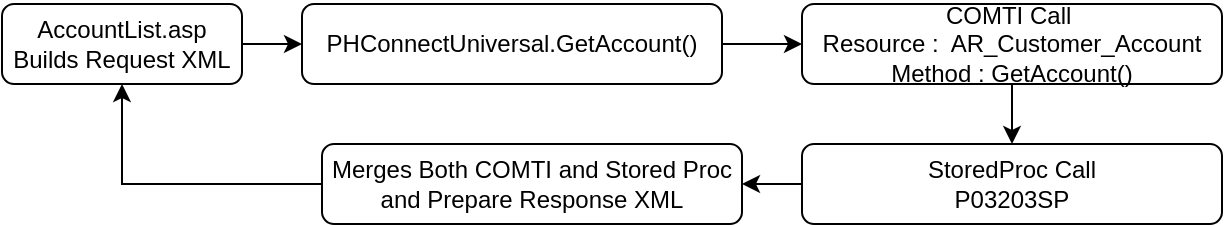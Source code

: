 <mxfile version="14.2.7" type="github">
  <diagram id="C5RBs43oDa-KdzZeNtuy" name="Page-1">
    <mxGraphModel dx="868" dy="482" grid="1" gridSize="10" guides="1" tooltips="1" connect="1" arrows="1" fold="1" page="1" pageScale="1" pageWidth="827" pageHeight="1169" math="0" shadow="0">
      <root>
        <mxCell id="WIyWlLk6GJQsqaUBKTNV-0" />
        <mxCell id="WIyWlLk6GJQsqaUBKTNV-1" parent="WIyWlLk6GJQsqaUBKTNV-0" />
        <mxCell id="L_plBhibKXO6gtgQ9M31-1" value="" style="edgeStyle=orthogonalEdgeStyle;rounded=0;orthogonalLoop=1;jettySize=auto;html=1;" edge="1" parent="WIyWlLk6GJQsqaUBKTNV-1" source="WIyWlLk6GJQsqaUBKTNV-3" target="L_plBhibKXO6gtgQ9M31-0">
          <mxGeometry relative="1" as="geometry" />
        </mxCell>
        <mxCell id="WIyWlLk6GJQsqaUBKTNV-3" value="AccountList.asp Builds Request XML" style="rounded=1;whiteSpace=wrap;html=1;fontSize=12;glass=0;strokeWidth=1;shadow=0;" parent="WIyWlLk6GJQsqaUBKTNV-1" vertex="1">
          <mxGeometry x="160" y="80" width="120" height="40" as="geometry" />
        </mxCell>
        <mxCell id="L_plBhibKXO6gtgQ9M31-6" value="" style="edgeStyle=orthogonalEdgeStyle;rounded=0;orthogonalLoop=1;jettySize=auto;html=1;" edge="1" parent="WIyWlLk6GJQsqaUBKTNV-1" source="L_plBhibKXO6gtgQ9M31-0" target="L_plBhibKXO6gtgQ9M31-2">
          <mxGeometry relative="1" as="geometry" />
        </mxCell>
        <mxCell id="L_plBhibKXO6gtgQ9M31-0" value="PHConnectUniversal.GetAccount()" style="rounded=1;whiteSpace=wrap;html=1;fontSize=12;glass=0;strokeWidth=1;shadow=0;" vertex="1" parent="WIyWlLk6GJQsqaUBKTNV-1">
          <mxGeometry x="310" y="80" width="210" height="40" as="geometry" />
        </mxCell>
        <mxCell id="L_plBhibKXO6gtgQ9M31-9" value="" style="edgeStyle=orthogonalEdgeStyle;rounded=0;orthogonalLoop=1;jettySize=auto;html=1;" edge="1" parent="WIyWlLk6GJQsqaUBKTNV-1" source="L_plBhibKXO6gtgQ9M31-2" target="L_plBhibKXO6gtgQ9M31-4">
          <mxGeometry relative="1" as="geometry" />
        </mxCell>
        <mxCell id="L_plBhibKXO6gtgQ9M31-2" value="COMTI Call&amp;nbsp;&lt;br&gt;Resource :&amp;nbsp; AR_Customer_Account&lt;br&gt;Method :&amp;nbsp;GetAccount()" style="rounded=1;whiteSpace=wrap;html=1;fontSize=12;glass=0;strokeWidth=1;shadow=0;" vertex="1" parent="WIyWlLk6GJQsqaUBKTNV-1">
          <mxGeometry x="560" y="80" width="210" height="40" as="geometry" />
        </mxCell>
        <mxCell id="L_plBhibKXO6gtgQ9M31-10" value="" style="edgeStyle=orthogonalEdgeStyle;rounded=0;orthogonalLoop=1;jettySize=auto;html=1;" edge="1" parent="WIyWlLk6GJQsqaUBKTNV-1" source="L_plBhibKXO6gtgQ9M31-4" target="L_plBhibKXO6gtgQ9M31-5">
          <mxGeometry relative="1" as="geometry" />
        </mxCell>
        <mxCell id="L_plBhibKXO6gtgQ9M31-4" value="StoredProc Call&lt;br&gt;P03203SP" style="rounded=1;whiteSpace=wrap;html=1;fontSize=12;glass=0;strokeWidth=1;shadow=0;" vertex="1" parent="WIyWlLk6GJQsqaUBKTNV-1">
          <mxGeometry x="560" y="150" width="210" height="40" as="geometry" />
        </mxCell>
        <mxCell id="L_plBhibKXO6gtgQ9M31-11" style="edgeStyle=orthogonalEdgeStyle;rounded=0;orthogonalLoop=1;jettySize=auto;html=1;entryX=0.5;entryY=1;entryDx=0;entryDy=0;" edge="1" parent="WIyWlLk6GJQsqaUBKTNV-1" source="L_plBhibKXO6gtgQ9M31-5" target="WIyWlLk6GJQsqaUBKTNV-3">
          <mxGeometry relative="1" as="geometry" />
        </mxCell>
        <mxCell id="L_plBhibKXO6gtgQ9M31-5" value="Merges Both COMTI and Stored Proc and Prepare Response XML" style="rounded=1;whiteSpace=wrap;html=1;fontSize=12;glass=0;strokeWidth=1;shadow=0;" vertex="1" parent="WIyWlLk6GJQsqaUBKTNV-1">
          <mxGeometry x="320" y="150" width="210" height="40" as="geometry" />
        </mxCell>
      </root>
    </mxGraphModel>
  </diagram>
</mxfile>
